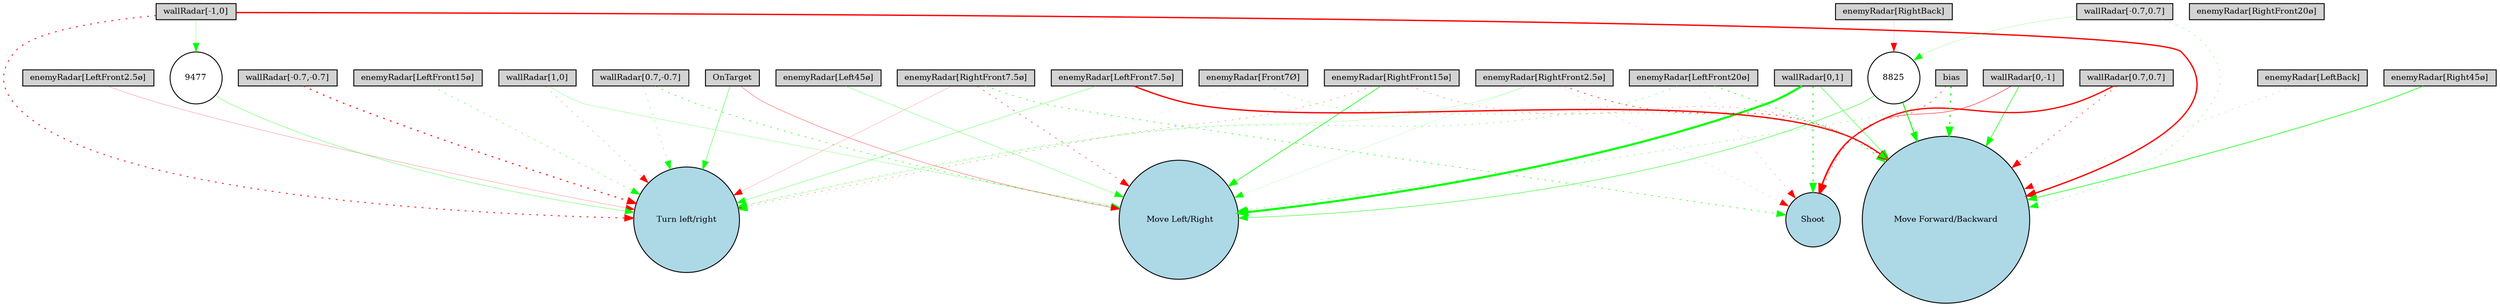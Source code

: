 digraph {
	node [fontsize=9 height=0.2 shape=circle width=0.2]
	"wallRadar[1,0]" [fillcolor=lightgray shape=box style=filled]
	"wallRadar[0,1]" [fillcolor=lightgray shape=box style=filled]
	"wallRadar[-1,0]" [fillcolor=lightgray shape=box style=filled]
	"wallRadar[0,-1]" [fillcolor=lightgray shape=box style=filled]
	"wallRadar[0.7,0.7]" [fillcolor=lightgray shape=box style=filled]
	"wallRadar[-0.7,0.7]" [fillcolor=lightgray shape=box style=filled]
	"wallRadar[-0.7,-0.7]" [fillcolor=lightgray shape=box style=filled]
	"wallRadar[0.7,-0.7]" [fillcolor=lightgray shape=box style=filled]
	"enemyRadar[RightBack]" [fillcolor=lightgray shape=box style=filled]
	"enemyRadar[LeftBack]" [fillcolor=lightgray shape=box style=filled]
	"enemyRadar[Right45ø]" [fillcolor=lightgray shape=box style=filled]
	"enemyRadar[Left45ø]" [fillcolor=lightgray shape=box style=filled]
	"enemyRadar[RightFront20ø]" [fillcolor=lightgray shape=box style=filled]
	"enemyRadar[LeftFront20ø]" [fillcolor=lightgray shape=box style=filled]
	"enemyRadar[RightFront15ø]" [fillcolor=lightgray shape=box style=filled]
	"enemyRadar[LeftFront15ø]" [fillcolor=lightgray shape=box style=filled]
	"enemyRadar[RightFront7.5ø]" [fillcolor=lightgray shape=box style=filled]
	"enemyRadar[LeftFront7.5ø]" [fillcolor=lightgray shape=box style=filled]
	"enemyRadar[RightFront2.5ø]" [fillcolor=lightgray shape=box style=filled]
	"enemyRadar[LeftFront2.5ø]" [fillcolor=lightgray shape=box style=filled]
	"enemyRadar[Front7Ø]" [fillcolor=lightgray shape=box style=filled]
	OnTarget [fillcolor=lightgray shape=box style=filled]
	bias [fillcolor=lightgray shape=box style=filled]
	Shoot [fillcolor=lightblue style=filled]
	"Move Forward/Backward" [fillcolor=lightblue style=filled]
	" Move Left/Right" [fillcolor=lightblue style=filled]
	"Turn left/right" [fillcolor=lightblue style=filled]
	9477 [fillcolor=white style=filled]
	8825 [fillcolor=white style=filled]
	"enemyRadar[RightFront7.5ø]" -> Shoot [color=green penwidth=0.6116103253853512 style=dotted]
	"enemyRadar[RightFront2.5ø]" -> " Move Left/Right" [color=green penwidth=0.10262068787785705 style=solid]
	"enemyRadar[LeftFront7.5ø]" -> "Turn left/right" [color=green penwidth=0.2779854369709863 style=solid]
	"enemyRadar[RightFront2.5ø]" -> "Turn left/right" [color=green penwidth=0.14417204936069505 style=solid]
	"wallRadar[1,0]" -> "Turn left/right" [color=red penwidth=0.2278531779408531 style=dotted]
	"enemyRadar[LeftFront20ø]" -> Shoot [color=red penwidth=0.14807767268566557 style=dotted]
	"wallRadar[0.7,-0.7]" -> "Turn left/right" [color=green penwidth=0.3069732036197298 style=dotted]
	"enemyRadar[LeftFront15ø]" -> "Turn left/right" [color=green penwidth=0.4046708173478868 style=dotted]
	"enemyRadar[LeftFront20ø]" -> "Move Forward/Backward" [color=green penwidth=0.6809547092464611 style=dotted]
	bias -> "Move Forward/Backward" [color=green penwidth=1.4822400731475864 style=dotted]
	"enemyRadar[RightFront15ø]" -> "Turn left/right" [color=red penwidth=0.28423047867274465 style=dotted]
	"enemyRadar[RightFront2.5ø]" -> Shoot [color=red penwidth=0.1278300879591519 style=dotted]
	"wallRadar[1,0]" -> " Move Left/Right" [color=green penwidth=0.20550000564247844 style=solid]
	"enemyRadar[Right45ø]" -> "Move Forward/Backward" [color=green penwidth=0.6862854505547914 style=solid]
	"wallRadar[0.7,0.7]" -> "Move Forward/Backward" [color=red penwidth=0.5087207465445887 style=dotted]
	"enemyRadar[Front7Ø]" -> "Turn left/right" [color=green penwidth=0.1304417423699613 style=dotted]
	"enemyRadar[RightFront7.5ø]" -> "Turn left/right" [color=red penwidth=0.14832564594738243 style=solid]
	"enemyRadar[LeftBack]" -> "Move Forward/Backward" [color=red penwidth=0.13398807669783544 style=dotted]
	OnTarget -> "Turn left/right" [color=green penwidth=0.3826835335877319 style=solid]
	"wallRadar[-0.7,-0.7]" -> "Turn left/right" [color=red penwidth=1.1284727472234877 style=dotted]
	bias -> " Move Left/Right" [color=green penwidth=0.34440179283793154 style=dotted]
	"wallRadar[0,1]" -> Shoot [color=green penwidth=1.0771802895067777 style=dotted]
	"wallRadar[0,1]" -> " Move Left/Right" [color=green penwidth=2.3285806342644717 style=solid]
	"wallRadar[-1,0]" -> "Turn left/right" [color=red penwidth=0.9293911297137193 style=dotted]
	"wallRadar[0,-1]" -> "Move Forward/Backward" [color=green penwidth=0.6180448826086264 style=solid]
	bias -> Shoot [color=red penwidth=0.47060060939781145 style=dotted]
	"enemyRadar[RightFront2.5ø]" -> "Move Forward/Backward" [color=red penwidth=0.6554130844430889 style=dotted]
	"enemyRadar[RightFront7.5ø]" -> " Move Left/Right" [color=red penwidth=0.4887314425987447 style=dotted]
	"enemyRadar[RightFront15ø]" -> " Move Left/Right" [color=green penwidth=0.6666541732659406 style=solid]
	"wallRadar[-1,0]" -> "Move Forward/Backward" [color=red penwidth=1.4803401085139518 style=solid]
	"wallRadar[0.7,-0.7]" -> " Move Left/Right" [color=green penwidth=0.6012739181815207 style=dotted]
	"enemyRadar[LeftFront20ø]" -> "Turn left/right" [color=green penwidth=0.353428583213515 style=dotted]
	"enemyRadar[Front7Ø]" -> "Move Forward/Backward" [color=green penwidth=0.30223690154922545 style=dotted]
	"enemyRadar[RightFront15ø]" -> "Move Forward/Backward" [color=red penwidth=0.28558445534908494 style=dotted]
	"enemyRadar[LeftFront7.5ø]" -> "Move Forward/Backward" [color=red penwidth=1.4726318170843926 style=solid]
	"wallRadar[0,1]" -> "Move Forward/Backward" [color=green penwidth=0.4452775775805432 style=solid]
	"wallRadar[-0.7,0.7]" -> "Move Forward/Backward" [color=green penwidth=0.29521881213918455 style=dotted]
	"enemyRadar[Left45ø]" -> " Move Left/Right" [color=green penwidth=0.25445410578566363 style=solid]
	OnTarget -> " Move Left/Right" [color=red penwidth=0.3029898866352434 style=solid]
	"wallRadar[-0.7,0.7]" -> 8825 [color=green penwidth=0.16673000658911852 style=solid]
	8825 -> "Move Forward/Backward" [color=green penwidth=1.036156670168075 style=solid]
	"wallRadar[0.7,0.7]" -> Shoot [color=red penwidth=1.4149331104094283 style=solid]
	"enemyRadar[RightBack]" -> 8825 [color=red penwidth=0.10638899751645613 style=solid]
	"wallRadar[0,-1]" -> Shoot [color=red penwidth=0.4731560464827812 style=solid]
	"wallRadar[-1,0]" -> 9477 [color=green penwidth=0.20869134754795765 style=solid]
	9477 -> "Turn left/right" [color=green penwidth=0.3067837958419627 style=solid]
	8825 -> " Move Left/Right" [color=green penwidth=0.4506340128256212 style=solid]
	"enemyRadar[LeftFront2.5ø]" -> "Turn left/right" [color=red penwidth=0.19917935059066483 style=solid]
}
